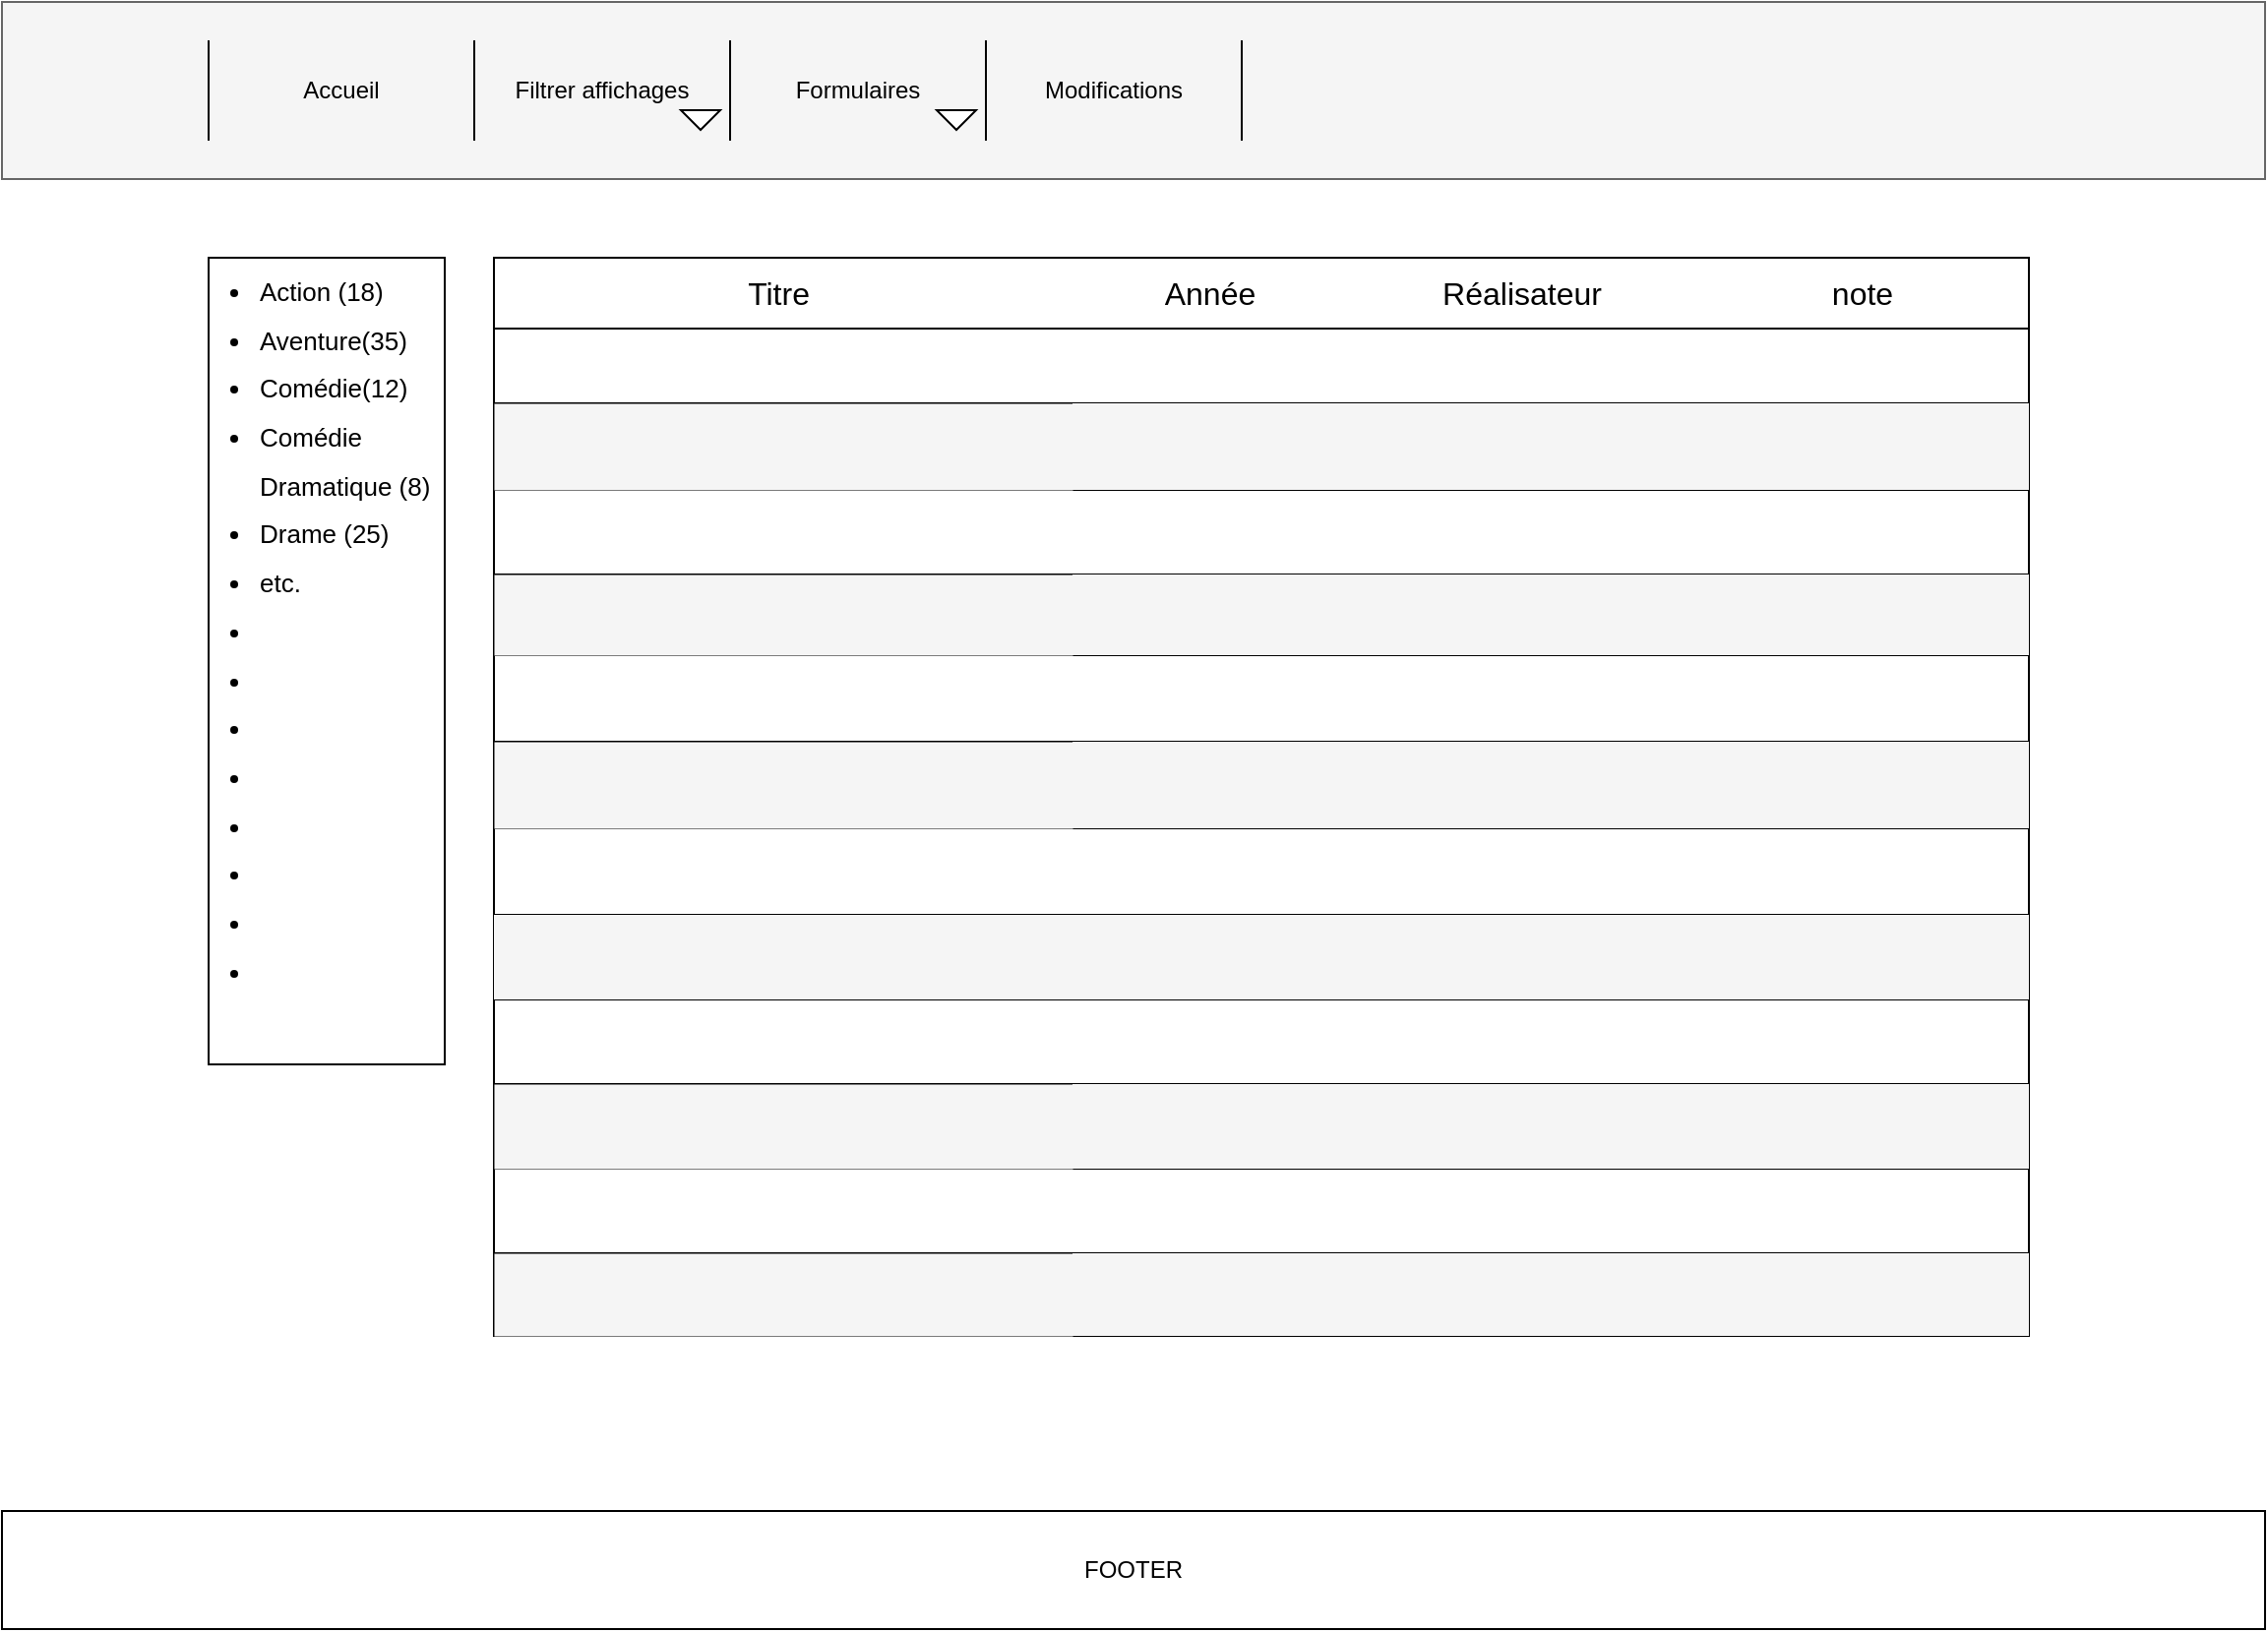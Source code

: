 <mxfile version="21.1.8" type="github">
  <diagram name="Page-1" id="03018318-947c-dd8e-b7a3-06fadd420f32">
    <mxGraphModel dx="1912" dy="1005" grid="1" gridSize="10" guides="1" tooltips="1" connect="1" arrows="1" fold="1" page="1" pageScale="1" pageWidth="1100" pageHeight="850" background="none" math="0" shadow="0">
      <root>
        <mxCell id="0" />
        <mxCell id="1" parent="0" />
        <mxCell id="u8-QzK9I8CVxJScZZYZj-1" value="FOOTER" style="rounded=0;whiteSpace=wrap;html=1;resizeWidth=0;" vertex="1" parent="1">
          <mxGeometry x="10" y="767" width="1150" height="60" as="geometry" />
        </mxCell>
        <mxCell id="u8-QzK9I8CVxJScZZYZj-2" value="" style="rounded=0;whiteSpace=wrap;html=1;fillColor=#f5f5f5;fontColor=#333333;strokeColor=#666666;" vertex="1" parent="1">
          <mxGeometry x="10" width="1150" height="90" as="geometry" />
        </mxCell>
        <mxCell id="u8-QzK9I8CVxJScZZYZj-3" value="&lt;div align=&quot;center&quot;&gt;Filtrer affichages&lt;/div&gt;" style="shape=partialRectangle;whiteSpace=wrap;html=1;bottom=0;top=0;fillColor=none;align=center;" vertex="1" parent="1">
          <mxGeometry x="250" y="20" width="130" height="50" as="geometry" />
        </mxCell>
        <mxCell id="u8-QzK9I8CVxJScZZYZj-4" value="Formulaires" style="shape=partialRectangle;whiteSpace=wrap;html=1;bottom=0;top=0;fillColor=none;" vertex="1" parent="1">
          <mxGeometry x="380" y="20" width="130" height="50" as="geometry" />
        </mxCell>
        <mxCell id="u8-QzK9I8CVxJScZZYZj-5" value="Modifications" style="shape=partialRectangle;whiteSpace=wrap;html=1;bottom=0;top=0;fillColor=none;" vertex="1" parent="1">
          <mxGeometry x="510" y="20" width="130" height="50" as="geometry" />
        </mxCell>
        <mxCell id="u8-QzK9I8CVxJScZZYZj-6" value="&lt;p style=&quot;line-height: 120%;&quot;&gt;Accueil&lt;/p&gt;" style="shape=partialRectangle;whiteSpace=wrap;html=1;bottom=0;top=0;fillColor=none;" vertex="1" parent="1">
          <mxGeometry x="115" y="20" width="135" height="50" as="geometry" />
        </mxCell>
        <mxCell id="u8-QzK9I8CVxJScZZYZj-12" value="" style="triangle;whiteSpace=wrap;html=1;rotation=90;" vertex="1" parent="1">
          <mxGeometry x="360" y="50" width="10" height="20" as="geometry" />
        </mxCell>
        <mxCell id="u8-QzK9I8CVxJScZZYZj-13" value="" style="triangle;whiteSpace=wrap;html=1;rotation=90;" vertex="1" parent="1">
          <mxGeometry x="490" y="50" width="10" height="20" as="geometry" />
        </mxCell>
        <mxCell id="u8-QzK9I8CVxJScZZYZj-15" value="&lt;div style=&quot;font-size: 13px; line-height: 190%;&quot; align=&quot;left&quot;&gt;&lt;ul style=&quot;font-size: 13px; line-height: 190%;&quot;&gt;&lt;li style=&quot;font-size: 13px;&quot;&gt;Action (18)&lt;/li&gt;&lt;li style=&quot;font-size: 13px;&quot;&gt;Aventure(35)&lt;/li&gt;&lt;li style=&quot;font-size: 13px;&quot;&gt;Comédie(12)&lt;/li&gt;&lt;li style=&quot;font-size: 13px;&quot;&gt;Comédie Dramatique (8)&lt;br style=&quot;font-size: 13px;&quot;&gt;&lt;/li&gt;&lt;li style=&quot;font-size: 13px;&quot;&gt;Drame (25)&lt;/li&gt;&lt;li style=&quot;font-size: 13px;&quot;&gt;etc.&lt;/li&gt;&lt;li style=&quot;font-size: 13px;&quot;&gt;&amp;nbsp;&lt;/li&gt;&lt;li style=&quot;font-size: 13px;&quot;&gt;&amp;nbsp;&lt;/li&gt;&lt;li style=&quot;font-size: 13px;&quot;&gt;&amp;nbsp;&lt;/li&gt;&lt;li style=&quot;font-size: 13px;&quot;&gt;&amp;nbsp;&lt;/li&gt;&lt;li style=&quot;font-size: 13px;&quot;&gt;&amp;nbsp;&lt;/li&gt;&lt;li style=&quot;font-size: 13px;&quot;&gt;&amp;nbsp;&lt;/li&gt;&lt;li style=&quot;font-size: 13px;&quot;&gt;&amp;nbsp;&lt;/li&gt;&lt;li style=&quot;font-size: 13px;&quot;&gt;&lt;br style=&quot;font-size: 13px;&quot;&gt;&lt;/li&gt;&lt;/ul&gt;&lt;/div&gt;&lt;blockquote style=&quot;font-size: 13px;&quot;&gt;&lt;div style=&quot;font-size: 13px;&quot; align=&quot;left&quot;&gt;&lt;br style=&quot;font-size: 13px;&quot;&gt;&lt;/div&gt;&lt;/blockquote&gt;" style="rounded=0;html=1;spacingLeft=-13;spacing=0;whiteSpace=wrap;verticalAlign=middle;fontSize=13;textDirection=ltr;spacingBottom=0;" vertex="1" parent="1">
          <mxGeometry x="115" y="130" width="120" height="410" as="geometry" />
        </mxCell>
        <mxCell id="u8-QzK9I8CVxJScZZYZj-16" value="" style="shape=table;startSize=0;container=1;collapsible=0;childLayout=tableLayout;fontSize=16;columnLines=0;rowLines=1;" vertex="1" parent="1">
          <mxGeometry x="260" y="130" width="780" height="548" as="geometry" />
        </mxCell>
        <mxCell id="u8-QzK9I8CVxJScZZYZj-17" value="" style="shape=tableRow;horizontal=0;startSize=0;swimlaneHead=0;swimlaneBody=0;strokeColor=inherit;top=0;left=0;bottom=0;right=0;collapsible=0;dropTarget=0;fillColor=none;points=[[0,0.5],[1,0.5]];portConstraint=eastwest;fontSize=16;" vertex="1" parent="u8-QzK9I8CVxJScZZYZj-16">
          <mxGeometry width="780" height="36" as="geometry" />
        </mxCell>
        <mxCell id="u8-QzK9I8CVxJScZZYZj-18" value="Titre&amp;nbsp;" style="shape=partialRectangle;html=1;whiteSpace=wrap;connectable=0;strokeColor=inherit;overflow=hidden;fillColor=none;top=0;left=0;bottom=0;right=0;pointerEvents=1;fontSize=16;strokeWidth=0;" vertex="1" parent="u8-QzK9I8CVxJScZZYZj-17">
          <mxGeometry width="294" height="36" as="geometry">
            <mxRectangle width="294" height="36" as="alternateBounds" />
          </mxGeometry>
        </mxCell>
        <mxCell id="u8-QzK9I8CVxJScZZYZj-19" value="Année" style="shape=partialRectangle;html=1;whiteSpace=wrap;connectable=0;strokeColor=inherit;overflow=hidden;fillColor=none;top=0;left=0;bottom=0;right=0;pointerEvents=1;fontSize=16;" vertex="1" parent="u8-QzK9I8CVxJScZZYZj-17">
          <mxGeometry x="294" width="140" height="36" as="geometry">
            <mxRectangle width="140" height="36" as="alternateBounds" />
          </mxGeometry>
        </mxCell>
        <mxCell id="u8-QzK9I8CVxJScZZYZj-20" value="Réalisateur" style="shape=partialRectangle;html=1;whiteSpace=wrap;connectable=0;strokeColor=inherit;overflow=hidden;fillColor=none;top=0;left=0;bottom=0;right=0;pointerEvents=1;fontSize=16;" vertex="1" parent="u8-QzK9I8CVxJScZZYZj-17">
          <mxGeometry x="434" width="177" height="36" as="geometry">
            <mxRectangle width="177" height="36" as="alternateBounds" />
          </mxGeometry>
        </mxCell>
        <mxCell id="u8-QzK9I8CVxJScZZYZj-21" value="note" style="shape=partialRectangle;html=1;whiteSpace=wrap;connectable=0;strokeColor=inherit;overflow=hidden;fillColor=none;top=0;left=0;bottom=0;right=0;pointerEvents=1;fontSize=16;" vertex="1" parent="u8-QzK9I8CVxJScZZYZj-17">
          <mxGeometry x="611" width="169" height="36" as="geometry">
            <mxRectangle width="169" height="36" as="alternateBounds" />
          </mxGeometry>
        </mxCell>
        <mxCell id="u8-QzK9I8CVxJScZZYZj-22" value="" style="shape=tableRow;horizontal=0;startSize=0;swimlaneHead=0;swimlaneBody=0;strokeColor=inherit;top=0;left=0;bottom=0;right=0;collapsible=0;dropTarget=0;fillColor=none;points=[[0,0.5],[1,0.5]];portConstraint=eastwest;fontSize=16;" vertex="1" parent="u8-QzK9I8CVxJScZZYZj-16">
          <mxGeometry y="36" width="780" height="38" as="geometry" />
        </mxCell>
        <mxCell id="u8-QzK9I8CVxJScZZYZj-23" value="" style="shape=partialRectangle;html=1;whiteSpace=wrap;connectable=0;overflow=hidden;top=0;left=0;bottom=0;right=0;pointerEvents=1;fontSize=16;strokeWidth=0;fillColor=none;strokeColor=inherit;" vertex="1" parent="u8-QzK9I8CVxJScZZYZj-22">
          <mxGeometry width="294" height="38" as="geometry">
            <mxRectangle width="294" height="38" as="alternateBounds" />
          </mxGeometry>
        </mxCell>
        <mxCell id="u8-QzK9I8CVxJScZZYZj-24" value="" style="shape=partialRectangle;html=1;whiteSpace=wrap;connectable=0;strokeColor=inherit;overflow=hidden;fillColor=none;top=0;left=0;bottom=0;right=0;pointerEvents=1;fontSize=16;" vertex="1" parent="u8-QzK9I8CVxJScZZYZj-22">
          <mxGeometry x="294" width="140" height="38" as="geometry">
            <mxRectangle width="140" height="38" as="alternateBounds" />
          </mxGeometry>
        </mxCell>
        <mxCell id="u8-QzK9I8CVxJScZZYZj-25" value="" style="shape=partialRectangle;html=1;whiteSpace=wrap;connectable=0;strokeColor=inherit;overflow=hidden;fillColor=none;top=0;left=0;bottom=0;right=0;pointerEvents=1;fontSize=16;" vertex="1" parent="u8-QzK9I8CVxJScZZYZj-22">
          <mxGeometry x="434" width="177" height="38" as="geometry">
            <mxRectangle width="177" height="38" as="alternateBounds" />
          </mxGeometry>
        </mxCell>
        <mxCell id="u8-QzK9I8CVxJScZZYZj-26" style="shape=partialRectangle;html=1;whiteSpace=wrap;connectable=0;strokeColor=inherit;overflow=hidden;fillColor=none;top=0;left=0;bottom=0;right=0;pointerEvents=1;fontSize=16;" vertex="1" parent="u8-QzK9I8CVxJScZZYZj-22">
          <mxGeometry x="611" width="169" height="38" as="geometry">
            <mxRectangle width="169" height="38" as="alternateBounds" />
          </mxGeometry>
        </mxCell>
        <mxCell id="u8-QzK9I8CVxJScZZYZj-27" value="" style="shape=tableRow;horizontal=0;startSize=0;swimlaneHead=0;swimlaneBody=0;strokeColor=inherit;top=0;left=0;bottom=0;right=0;collapsible=0;dropTarget=0;fillColor=none;points=[[0,0.5],[1,0.5]];portConstraint=eastwest;fontSize=16;" vertex="1" parent="u8-QzK9I8CVxJScZZYZj-16">
          <mxGeometry y="74" width="780" height="44" as="geometry" />
        </mxCell>
        <mxCell id="u8-QzK9I8CVxJScZZYZj-28" value="" style="shape=partialRectangle;html=1;whiteSpace=wrap;connectable=0;overflow=hidden;top=0;left=0;bottom=0;right=0;pointerEvents=1;fontSize=16;strokeWidth=0;fillColor=#f5f5f5;strokeColor=#666666;fontColor=#333333;" vertex="1" parent="u8-QzK9I8CVxJScZZYZj-27">
          <mxGeometry width="294" height="44" as="geometry">
            <mxRectangle width="294" height="44" as="alternateBounds" />
          </mxGeometry>
        </mxCell>
        <mxCell id="u8-QzK9I8CVxJScZZYZj-29" value="" style="shape=partialRectangle;html=1;whiteSpace=wrap;connectable=0;strokeColor=#666666;overflow=hidden;fillColor=#f5f5f5;top=0;left=0;bottom=0;right=0;pointerEvents=1;fontSize=16;fontColor=#333333;" vertex="1" parent="u8-QzK9I8CVxJScZZYZj-27">
          <mxGeometry x="294" width="140" height="44" as="geometry">
            <mxRectangle width="140" height="44" as="alternateBounds" />
          </mxGeometry>
        </mxCell>
        <mxCell id="u8-QzK9I8CVxJScZZYZj-30" value="" style="shape=partialRectangle;html=1;whiteSpace=wrap;connectable=0;strokeColor=#666666;overflow=hidden;fillColor=#f5f5f5;top=0;left=0;bottom=0;right=0;pointerEvents=1;fontSize=16;fontColor=#333333;" vertex="1" parent="u8-QzK9I8CVxJScZZYZj-27">
          <mxGeometry x="434" width="177" height="44" as="geometry">
            <mxRectangle width="177" height="44" as="alternateBounds" />
          </mxGeometry>
        </mxCell>
        <mxCell id="u8-QzK9I8CVxJScZZYZj-31" style="shape=partialRectangle;html=1;whiteSpace=wrap;connectable=0;strokeColor=#666666;overflow=hidden;fillColor=#f5f5f5;top=0;left=0;bottom=0;right=0;pointerEvents=1;fontSize=16;fontColor=#333333;" vertex="1" parent="u8-QzK9I8CVxJScZZYZj-27">
          <mxGeometry x="611" width="169" height="44" as="geometry">
            <mxRectangle width="169" height="44" as="alternateBounds" />
          </mxGeometry>
        </mxCell>
        <mxCell id="u8-QzK9I8CVxJScZZYZj-32" style="shape=tableRow;horizontal=0;startSize=0;swimlaneHead=0;swimlaneBody=0;strokeColor=inherit;top=0;left=0;bottom=0;right=0;collapsible=0;dropTarget=0;fillColor=none;points=[[0,0.5],[1,0.5]];portConstraint=eastwest;fontSize=16;" vertex="1" parent="u8-QzK9I8CVxJScZZYZj-16">
          <mxGeometry y="118" width="780" height="43" as="geometry" />
        </mxCell>
        <mxCell id="u8-QzK9I8CVxJScZZYZj-33" style="shape=partialRectangle;html=1;whiteSpace=wrap;connectable=0;overflow=hidden;top=0;left=0;bottom=0;right=0;pointerEvents=1;fontSize=16;strokeWidth=0;fillColor=none;strokeColor=inherit;" vertex="1" parent="u8-QzK9I8CVxJScZZYZj-32">
          <mxGeometry width="294" height="43" as="geometry">
            <mxRectangle width="294" height="43" as="alternateBounds" />
          </mxGeometry>
        </mxCell>
        <mxCell id="u8-QzK9I8CVxJScZZYZj-34" style="shape=partialRectangle;html=1;whiteSpace=wrap;connectable=0;strokeColor=inherit;overflow=hidden;fillColor=none;top=0;left=0;bottom=0;right=0;pointerEvents=1;fontSize=16;" vertex="1" parent="u8-QzK9I8CVxJScZZYZj-32">
          <mxGeometry x="294" width="140" height="43" as="geometry">
            <mxRectangle width="140" height="43" as="alternateBounds" />
          </mxGeometry>
        </mxCell>
        <mxCell id="u8-QzK9I8CVxJScZZYZj-35" style="shape=partialRectangle;html=1;whiteSpace=wrap;connectable=0;strokeColor=inherit;overflow=hidden;fillColor=none;top=0;left=0;bottom=0;right=0;pointerEvents=1;fontSize=16;" vertex="1" parent="u8-QzK9I8CVxJScZZYZj-32">
          <mxGeometry x="434" width="177" height="43" as="geometry">
            <mxRectangle width="177" height="43" as="alternateBounds" />
          </mxGeometry>
        </mxCell>
        <mxCell id="u8-QzK9I8CVxJScZZYZj-36" style="shape=partialRectangle;html=1;whiteSpace=wrap;connectable=0;strokeColor=inherit;overflow=hidden;fillColor=none;top=0;left=0;bottom=0;right=0;pointerEvents=1;fontSize=16;" vertex="1" parent="u8-QzK9I8CVxJScZZYZj-32">
          <mxGeometry x="611" width="169" height="43" as="geometry">
            <mxRectangle width="169" height="43" as="alternateBounds" />
          </mxGeometry>
        </mxCell>
        <mxCell id="u8-QzK9I8CVxJScZZYZj-37" style="shape=tableRow;horizontal=0;startSize=0;swimlaneHead=0;swimlaneBody=0;strokeColor=inherit;top=0;left=0;bottom=0;right=0;collapsible=0;dropTarget=0;fillColor=none;points=[[0,0.5],[1,0.5]];portConstraint=eastwest;fontSize=16;" vertex="1" parent="u8-QzK9I8CVxJScZZYZj-16">
          <mxGeometry y="161" width="780" height="41" as="geometry" />
        </mxCell>
        <mxCell id="u8-QzK9I8CVxJScZZYZj-38" style="shape=partialRectangle;html=1;whiteSpace=wrap;connectable=0;overflow=hidden;top=0;left=0;bottom=0;right=0;pointerEvents=1;fontSize=16;strokeWidth=0;fillColor=#f5f5f5;strokeColor=#666666;fontColor=#333333;" vertex="1" parent="u8-QzK9I8CVxJScZZYZj-37">
          <mxGeometry width="294" height="41" as="geometry">
            <mxRectangle width="294" height="41" as="alternateBounds" />
          </mxGeometry>
        </mxCell>
        <mxCell id="u8-QzK9I8CVxJScZZYZj-39" style="shape=partialRectangle;html=1;whiteSpace=wrap;connectable=0;strokeColor=#666666;overflow=hidden;fillColor=#f5f5f5;top=0;left=0;bottom=0;right=0;pointerEvents=1;fontSize=16;fontColor=#333333;" vertex="1" parent="u8-QzK9I8CVxJScZZYZj-37">
          <mxGeometry x="294" width="140" height="41" as="geometry">
            <mxRectangle width="140" height="41" as="alternateBounds" />
          </mxGeometry>
        </mxCell>
        <mxCell id="u8-QzK9I8CVxJScZZYZj-40" style="shape=partialRectangle;html=1;whiteSpace=wrap;connectable=0;strokeColor=#666666;overflow=hidden;fillColor=#f5f5f5;top=0;left=0;bottom=0;right=0;pointerEvents=1;fontSize=16;fontColor=#333333;" vertex="1" parent="u8-QzK9I8CVxJScZZYZj-37">
          <mxGeometry x="434" width="177" height="41" as="geometry">
            <mxRectangle width="177" height="41" as="alternateBounds" />
          </mxGeometry>
        </mxCell>
        <mxCell id="u8-QzK9I8CVxJScZZYZj-41" style="shape=partialRectangle;html=1;whiteSpace=wrap;connectable=0;strokeColor=#666666;overflow=hidden;fillColor=#f5f5f5;top=0;left=0;bottom=0;right=0;pointerEvents=1;fontSize=16;fontColor=#333333;" vertex="1" parent="u8-QzK9I8CVxJScZZYZj-37">
          <mxGeometry x="611" width="169" height="41" as="geometry">
            <mxRectangle width="169" height="41" as="alternateBounds" />
          </mxGeometry>
        </mxCell>
        <mxCell id="u8-QzK9I8CVxJScZZYZj-77" style="shape=tableRow;horizontal=0;startSize=0;swimlaneHead=0;swimlaneBody=0;strokeColor=inherit;top=0;left=0;bottom=0;right=0;collapsible=0;dropTarget=0;fillColor=none;points=[[0,0.5],[1,0.5]];portConstraint=eastwest;fontSize=16;" vertex="1" parent="u8-QzK9I8CVxJScZZYZj-16">
          <mxGeometry y="202" width="780" height="44" as="geometry" />
        </mxCell>
        <mxCell id="u8-QzK9I8CVxJScZZYZj-78" style="shape=partialRectangle;html=1;whiteSpace=wrap;connectable=0;overflow=hidden;top=0;left=0;bottom=0;right=0;pointerEvents=1;fontSize=16;strokeWidth=0;fillColor=none;strokeColor=inherit;" vertex="1" parent="u8-QzK9I8CVxJScZZYZj-77">
          <mxGeometry width="294" height="44" as="geometry">
            <mxRectangle width="294" height="44" as="alternateBounds" />
          </mxGeometry>
        </mxCell>
        <mxCell id="u8-QzK9I8CVxJScZZYZj-79" style="shape=partialRectangle;html=1;whiteSpace=wrap;connectable=0;strokeColor=inherit;overflow=hidden;fillColor=none;top=0;left=0;bottom=0;right=0;pointerEvents=1;fontSize=16;" vertex="1" parent="u8-QzK9I8CVxJScZZYZj-77">
          <mxGeometry x="294" width="140" height="44" as="geometry">
            <mxRectangle width="140" height="44" as="alternateBounds" />
          </mxGeometry>
        </mxCell>
        <mxCell id="u8-QzK9I8CVxJScZZYZj-80" style="shape=partialRectangle;html=1;whiteSpace=wrap;connectable=0;strokeColor=inherit;overflow=hidden;fillColor=none;top=0;left=0;bottom=0;right=0;pointerEvents=1;fontSize=16;" vertex="1" parent="u8-QzK9I8CVxJScZZYZj-77">
          <mxGeometry x="434" width="177" height="44" as="geometry">
            <mxRectangle width="177" height="44" as="alternateBounds" />
          </mxGeometry>
        </mxCell>
        <mxCell id="u8-QzK9I8CVxJScZZYZj-81" style="shape=partialRectangle;html=1;whiteSpace=wrap;connectable=0;strokeColor=inherit;overflow=hidden;fillColor=none;top=0;left=0;bottom=0;right=0;pointerEvents=1;fontSize=16;" vertex="1" parent="u8-QzK9I8CVxJScZZYZj-77">
          <mxGeometry x="611" width="169" height="44" as="geometry">
            <mxRectangle width="169" height="44" as="alternateBounds" />
          </mxGeometry>
        </mxCell>
        <mxCell id="u8-QzK9I8CVxJScZZYZj-42" style="shape=tableRow;horizontal=0;startSize=0;swimlaneHead=0;swimlaneBody=0;strokeColor=inherit;top=0;left=0;bottom=0;right=0;collapsible=0;dropTarget=0;fillColor=none;points=[[0,0.5],[1,0.5]];portConstraint=eastwest;fontSize=16;" vertex="1" parent="u8-QzK9I8CVxJScZZYZj-16">
          <mxGeometry y="246" width="780" height="44" as="geometry" />
        </mxCell>
        <mxCell id="u8-QzK9I8CVxJScZZYZj-43" style="shape=partialRectangle;html=1;whiteSpace=wrap;connectable=0;overflow=hidden;top=0;left=0;bottom=0;right=0;pointerEvents=1;fontSize=16;strokeWidth=0;fillColor=#f5f5f5;strokeColor=#666666;fontColor=#333333;" vertex="1" parent="u8-QzK9I8CVxJScZZYZj-42">
          <mxGeometry width="294" height="44" as="geometry">
            <mxRectangle width="294" height="44" as="alternateBounds" />
          </mxGeometry>
        </mxCell>
        <mxCell id="u8-QzK9I8CVxJScZZYZj-44" style="shape=partialRectangle;html=1;whiteSpace=wrap;connectable=0;strokeColor=#666666;overflow=hidden;fillColor=#f5f5f5;top=0;left=0;bottom=0;right=0;pointerEvents=1;fontSize=16;fontColor=#333333;" vertex="1" parent="u8-QzK9I8CVxJScZZYZj-42">
          <mxGeometry x="294" width="140" height="44" as="geometry">
            <mxRectangle width="140" height="44" as="alternateBounds" />
          </mxGeometry>
        </mxCell>
        <mxCell id="u8-QzK9I8CVxJScZZYZj-45" style="shape=partialRectangle;html=1;whiteSpace=wrap;connectable=0;strokeColor=#666666;overflow=hidden;fillColor=#f5f5f5;top=0;left=0;bottom=0;right=0;pointerEvents=1;fontSize=16;fontColor=#333333;" vertex="1" parent="u8-QzK9I8CVxJScZZYZj-42">
          <mxGeometry x="434" width="177" height="44" as="geometry">
            <mxRectangle width="177" height="44" as="alternateBounds" />
          </mxGeometry>
        </mxCell>
        <mxCell id="u8-QzK9I8CVxJScZZYZj-46" style="shape=partialRectangle;html=1;whiteSpace=wrap;connectable=0;strokeColor=#666666;overflow=hidden;fillColor=#f5f5f5;top=0;left=0;bottom=0;right=0;pointerEvents=1;fontSize=16;fontColor=#333333;" vertex="1" parent="u8-QzK9I8CVxJScZZYZj-42">
          <mxGeometry x="611" width="169" height="44" as="geometry">
            <mxRectangle width="169" height="44" as="alternateBounds" />
          </mxGeometry>
        </mxCell>
        <mxCell id="u8-QzK9I8CVxJScZZYZj-72" style="shape=tableRow;horizontal=0;startSize=0;swimlaneHead=0;swimlaneBody=0;strokeColor=inherit;top=0;left=0;bottom=0;right=0;collapsible=0;dropTarget=0;fillColor=none;points=[[0,0.5],[1,0.5]];portConstraint=eastwest;fontSize=16;" vertex="1" parent="u8-QzK9I8CVxJScZZYZj-16">
          <mxGeometry y="290" width="780" height="44" as="geometry" />
        </mxCell>
        <mxCell id="u8-QzK9I8CVxJScZZYZj-73" style="shape=partialRectangle;html=1;whiteSpace=wrap;connectable=0;overflow=hidden;top=0;left=0;bottom=0;right=0;pointerEvents=1;fontSize=16;strokeWidth=0;fillColor=none;strokeColor=inherit;" vertex="1" parent="u8-QzK9I8CVxJScZZYZj-72">
          <mxGeometry width="294" height="44" as="geometry">
            <mxRectangle width="294" height="44" as="alternateBounds" />
          </mxGeometry>
        </mxCell>
        <mxCell id="u8-QzK9I8CVxJScZZYZj-74" style="shape=partialRectangle;html=1;whiteSpace=wrap;connectable=0;strokeColor=inherit;overflow=hidden;fillColor=none;top=0;left=0;bottom=0;right=0;pointerEvents=1;fontSize=16;" vertex="1" parent="u8-QzK9I8CVxJScZZYZj-72">
          <mxGeometry x="294" width="140" height="44" as="geometry">
            <mxRectangle width="140" height="44" as="alternateBounds" />
          </mxGeometry>
        </mxCell>
        <mxCell id="u8-QzK9I8CVxJScZZYZj-75" style="shape=partialRectangle;html=1;whiteSpace=wrap;connectable=0;strokeColor=inherit;overflow=hidden;fillColor=none;top=0;left=0;bottom=0;right=0;pointerEvents=1;fontSize=16;" vertex="1" parent="u8-QzK9I8CVxJScZZYZj-72">
          <mxGeometry x="434" width="177" height="44" as="geometry">
            <mxRectangle width="177" height="44" as="alternateBounds" />
          </mxGeometry>
        </mxCell>
        <mxCell id="u8-QzK9I8CVxJScZZYZj-76" style="shape=partialRectangle;html=1;whiteSpace=wrap;connectable=0;strokeColor=inherit;overflow=hidden;fillColor=none;top=0;left=0;bottom=0;right=0;pointerEvents=1;fontSize=16;strokeWidth=0;" vertex="1" parent="u8-QzK9I8CVxJScZZYZj-72">
          <mxGeometry x="611" width="169" height="44" as="geometry">
            <mxRectangle width="169" height="44" as="alternateBounds" />
          </mxGeometry>
        </mxCell>
        <mxCell id="u8-QzK9I8CVxJScZZYZj-47" style="shape=tableRow;horizontal=0;startSize=0;swimlaneHead=0;swimlaneBody=0;strokeColor=#666666;top=0;left=0;bottom=0;right=0;collapsible=0;dropTarget=0;fillColor=#f5f5f5;points=[[0,0.5],[1,0.5]];portConstraint=eastwest;fontSize=16;fontColor=#333333;" vertex="1" parent="u8-QzK9I8CVxJScZZYZj-16">
          <mxGeometry y="334" width="780" height="43" as="geometry" />
        </mxCell>
        <mxCell id="u8-QzK9I8CVxJScZZYZj-48" style="shape=partialRectangle;html=1;whiteSpace=wrap;connectable=0;overflow=hidden;top=0;left=0;bottom=0;right=0;pointerEvents=1;fontSize=16;strokeWidth=0;fillColor=none;strokeColor=inherit;" vertex="1" parent="u8-QzK9I8CVxJScZZYZj-47">
          <mxGeometry width="294" height="43" as="geometry">
            <mxRectangle width="294" height="43" as="alternateBounds" />
          </mxGeometry>
        </mxCell>
        <mxCell id="u8-QzK9I8CVxJScZZYZj-49" style="shape=partialRectangle;html=1;whiteSpace=wrap;connectable=0;strokeColor=inherit;overflow=hidden;fillColor=none;top=0;left=0;bottom=0;right=0;pointerEvents=1;fontSize=16;" vertex="1" parent="u8-QzK9I8CVxJScZZYZj-47">
          <mxGeometry x="294" width="140" height="43" as="geometry">
            <mxRectangle width="140" height="43" as="alternateBounds" />
          </mxGeometry>
        </mxCell>
        <mxCell id="u8-QzK9I8CVxJScZZYZj-50" style="shape=partialRectangle;html=1;whiteSpace=wrap;connectable=0;strokeColor=inherit;overflow=hidden;fillColor=none;top=0;left=0;bottom=0;right=0;pointerEvents=1;fontSize=16;" vertex="1" parent="u8-QzK9I8CVxJScZZYZj-47">
          <mxGeometry x="434" width="177" height="43" as="geometry">
            <mxRectangle width="177" height="43" as="alternateBounds" />
          </mxGeometry>
        </mxCell>
        <mxCell id="u8-QzK9I8CVxJScZZYZj-51" style="shape=partialRectangle;html=1;whiteSpace=wrap;connectable=0;strokeColor=inherit;overflow=hidden;fillColor=none;top=0;left=0;bottom=0;right=0;pointerEvents=1;fontSize=16;" vertex="1" parent="u8-QzK9I8CVxJScZZYZj-47">
          <mxGeometry x="611" width="169" height="43" as="geometry">
            <mxRectangle width="169" height="43" as="alternateBounds" />
          </mxGeometry>
        </mxCell>
        <mxCell id="u8-QzK9I8CVxJScZZYZj-52" style="shape=tableRow;horizontal=0;startSize=0;swimlaneHead=0;swimlaneBody=0;strokeColor=inherit;top=0;left=0;bottom=0;right=0;collapsible=0;dropTarget=0;fillColor=none;points=[[0,0.5],[1,0.5]];portConstraint=eastwest;fontSize=16;" vertex="1" parent="u8-QzK9I8CVxJScZZYZj-16">
          <mxGeometry y="377" width="780" height="43" as="geometry" />
        </mxCell>
        <mxCell id="u8-QzK9I8CVxJScZZYZj-53" style="shape=partialRectangle;html=1;whiteSpace=wrap;connectable=0;overflow=hidden;top=0;left=0;bottom=0;right=0;pointerEvents=1;fontSize=16;strokeWidth=0;fillColor=none;strokeColor=inherit;" vertex="1" parent="u8-QzK9I8CVxJScZZYZj-52">
          <mxGeometry width="294" height="43" as="geometry">
            <mxRectangle width="294" height="43" as="alternateBounds" />
          </mxGeometry>
        </mxCell>
        <mxCell id="u8-QzK9I8CVxJScZZYZj-54" style="shape=partialRectangle;html=1;whiteSpace=wrap;connectable=0;strokeColor=inherit;overflow=hidden;fillColor=none;top=0;left=0;bottom=0;right=0;pointerEvents=1;fontSize=16;" vertex="1" parent="u8-QzK9I8CVxJScZZYZj-52">
          <mxGeometry x="294" width="140" height="43" as="geometry">
            <mxRectangle width="140" height="43" as="alternateBounds" />
          </mxGeometry>
        </mxCell>
        <mxCell id="u8-QzK9I8CVxJScZZYZj-55" style="shape=partialRectangle;html=1;whiteSpace=wrap;connectable=0;strokeColor=inherit;overflow=hidden;fillColor=none;top=0;left=0;bottom=0;right=0;pointerEvents=1;fontSize=16;" vertex="1" parent="u8-QzK9I8CVxJScZZYZj-52">
          <mxGeometry x="434" width="177" height="43" as="geometry">
            <mxRectangle width="177" height="43" as="alternateBounds" />
          </mxGeometry>
        </mxCell>
        <mxCell id="u8-QzK9I8CVxJScZZYZj-56" style="shape=partialRectangle;html=1;whiteSpace=wrap;connectable=0;strokeColor=inherit;overflow=hidden;fillColor=none;top=0;left=0;bottom=0;right=0;pointerEvents=1;fontSize=16;" vertex="1" parent="u8-QzK9I8CVxJScZZYZj-52">
          <mxGeometry x="611" width="169" height="43" as="geometry">
            <mxRectangle width="169" height="43" as="alternateBounds" />
          </mxGeometry>
        </mxCell>
        <mxCell id="u8-QzK9I8CVxJScZZYZj-57" style="shape=tableRow;horizontal=0;startSize=0;swimlaneHead=0;swimlaneBody=0;strokeColor=inherit;top=0;left=0;bottom=0;right=0;collapsible=0;dropTarget=0;fillColor=none;points=[[0,0.5],[1,0.5]];portConstraint=eastwest;fontSize=16;" vertex="1" parent="u8-QzK9I8CVxJScZZYZj-16">
          <mxGeometry y="420" width="780" height="43" as="geometry" />
        </mxCell>
        <mxCell id="u8-QzK9I8CVxJScZZYZj-58" style="shape=partialRectangle;html=1;whiteSpace=wrap;connectable=0;overflow=hidden;top=0;left=0;bottom=0;right=0;pointerEvents=1;fontSize=16;strokeWidth=0;fillColor=#f5f5f5;strokeColor=#666666;fontColor=#333333;" vertex="1" parent="u8-QzK9I8CVxJScZZYZj-57">
          <mxGeometry width="294" height="43" as="geometry">
            <mxRectangle width="294" height="43" as="alternateBounds" />
          </mxGeometry>
        </mxCell>
        <mxCell id="u8-QzK9I8CVxJScZZYZj-59" style="shape=partialRectangle;html=1;whiteSpace=wrap;connectable=0;strokeColor=#666666;overflow=hidden;fillColor=#f5f5f5;top=0;left=0;bottom=0;right=0;pointerEvents=1;fontSize=16;fontColor=#333333;" vertex="1" parent="u8-QzK9I8CVxJScZZYZj-57">
          <mxGeometry x="294" width="140" height="43" as="geometry">
            <mxRectangle width="140" height="43" as="alternateBounds" />
          </mxGeometry>
        </mxCell>
        <mxCell id="u8-QzK9I8CVxJScZZYZj-60" style="shape=partialRectangle;html=1;whiteSpace=wrap;connectable=0;strokeColor=#666666;overflow=hidden;fillColor=#f5f5f5;top=0;left=0;bottom=0;right=0;pointerEvents=1;fontSize=16;fontColor=#333333;" vertex="1" parent="u8-QzK9I8CVxJScZZYZj-57">
          <mxGeometry x="434" width="177" height="43" as="geometry">
            <mxRectangle width="177" height="43" as="alternateBounds" />
          </mxGeometry>
        </mxCell>
        <mxCell id="u8-QzK9I8CVxJScZZYZj-61" style="shape=partialRectangle;html=1;whiteSpace=wrap;connectable=0;strokeColor=#666666;overflow=hidden;fillColor=#f5f5f5;top=0;left=0;bottom=0;right=0;pointerEvents=1;fontSize=16;fontColor=#333333;" vertex="1" parent="u8-QzK9I8CVxJScZZYZj-57">
          <mxGeometry x="611" width="169" height="43" as="geometry">
            <mxRectangle width="169" height="43" as="alternateBounds" />
          </mxGeometry>
        </mxCell>
        <mxCell id="u8-QzK9I8CVxJScZZYZj-62" style="shape=tableRow;horizontal=0;startSize=0;swimlaneHead=0;swimlaneBody=0;strokeColor=inherit;top=0;left=0;bottom=0;right=0;collapsible=0;dropTarget=0;fillColor=none;points=[[0,0.5],[1,0.5]];portConstraint=eastwest;fontSize=16;" vertex="1" parent="u8-QzK9I8CVxJScZZYZj-16">
          <mxGeometry y="463" width="780" height="43" as="geometry" />
        </mxCell>
        <mxCell id="u8-QzK9I8CVxJScZZYZj-63" style="shape=partialRectangle;html=1;whiteSpace=wrap;connectable=0;overflow=hidden;top=0;left=0;bottom=0;right=0;pointerEvents=1;fontSize=16;strokeWidth=0;fillColor=none;strokeColor=inherit;" vertex="1" parent="u8-QzK9I8CVxJScZZYZj-62">
          <mxGeometry width="294" height="43" as="geometry">
            <mxRectangle width="294" height="43" as="alternateBounds" />
          </mxGeometry>
        </mxCell>
        <mxCell id="u8-QzK9I8CVxJScZZYZj-64" style="shape=partialRectangle;html=1;whiteSpace=wrap;connectable=0;strokeColor=inherit;overflow=hidden;fillColor=none;top=0;left=0;bottom=0;right=0;pointerEvents=1;fontSize=16;" vertex="1" parent="u8-QzK9I8CVxJScZZYZj-62">
          <mxGeometry x="294" width="140" height="43" as="geometry">
            <mxRectangle width="140" height="43" as="alternateBounds" />
          </mxGeometry>
        </mxCell>
        <mxCell id="u8-QzK9I8CVxJScZZYZj-65" style="shape=partialRectangle;html=1;whiteSpace=wrap;connectable=0;strokeColor=inherit;overflow=hidden;fillColor=none;top=0;left=0;bottom=0;right=0;pointerEvents=1;fontSize=16;" vertex="1" parent="u8-QzK9I8CVxJScZZYZj-62">
          <mxGeometry x="434" width="177" height="43" as="geometry">
            <mxRectangle width="177" height="43" as="alternateBounds" />
          </mxGeometry>
        </mxCell>
        <mxCell id="u8-QzK9I8CVxJScZZYZj-66" style="shape=partialRectangle;html=1;whiteSpace=wrap;connectable=0;strokeColor=inherit;overflow=hidden;fillColor=none;top=0;left=0;bottom=0;right=0;pointerEvents=1;fontSize=16;" vertex="1" parent="u8-QzK9I8CVxJScZZYZj-62">
          <mxGeometry x="611" width="169" height="43" as="geometry">
            <mxRectangle width="169" height="43" as="alternateBounds" />
          </mxGeometry>
        </mxCell>
        <mxCell id="u8-QzK9I8CVxJScZZYZj-67" style="shape=tableRow;horizontal=0;startSize=0;swimlaneHead=0;swimlaneBody=0;strokeColor=inherit;top=0;left=0;bottom=0;right=0;collapsible=0;dropTarget=0;fillColor=none;points=[[0,0.5],[1,0.5]];portConstraint=eastwest;fontSize=16;" vertex="1" parent="u8-QzK9I8CVxJScZZYZj-16">
          <mxGeometry y="506" width="780" height="42" as="geometry" />
        </mxCell>
        <mxCell id="u8-QzK9I8CVxJScZZYZj-68" style="shape=partialRectangle;html=1;whiteSpace=wrap;connectable=0;overflow=hidden;top=0;left=0;bottom=0;right=0;pointerEvents=1;fontSize=16;strokeWidth=0;fillColor=#f5f5f5;strokeColor=#666666;fontColor=#333333;" vertex="1" parent="u8-QzK9I8CVxJScZZYZj-67">
          <mxGeometry width="294" height="42" as="geometry">
            <mxRectangle width="294" height="42" as="alternateBounds" />
          </mxGeometry>
        </mxCell>
        <mxCell id="u8-QzK9I8CVxJScZZYZj-69" value="" style="shape=partialRectangle;html=1;whiteSpace=wrap;connectable=0;strokeColor=#666666;overflow=hidden;fillColor=#f5f5f5;top=0;left=0;bottom=0;right=0;pointerEvents=1;fontSize=16;fontColor=#333333;" vertex="1" parent="u8-QzK9I8CVxJScZZYZj-67">
          <mxGeometry x="294" width="140" height="42" as="geometry">
            <mxRectangle width="140" height="42" as="alternateBounds" />
          </mxGeometry>
        </mxCell>
        <mxCell id="u8-QzK9I8CVxJScZZYZj-70" style="shape=partialRectangle;html=1;whiteSpace=wrap;connectable=0;strokeColor=#666666;overflow=hidden;fillColor=#f5f5f5;top=0;left=0;bottom=0;right=0;pointerEvents=1;fontSize=16;fontColor=#333333;" vertex="1" parent="u8-QzK9I8CVxJScZZYZj-67">
          <mxGeometry x="434" width="177" height="42" as="geometry">
            <mxRectangle width="177" height="42" as="alternateBounds" />
          </mxGeometry>
        </mxCell>
        <mxCell id="u8-QzK9I8CVxJScZZYZj-71" style="shape=partialRectangle;html=1;whiteSpace=wrap;connectable=0;strokeColor=#666666;overflow=hidden;fillColor=#f5f5f5;top=0;left=0;bottom=0;right=0;pointerEvents=1;fontSize=16;fontColor=#333333;" vertex="1" parent="u8-QzK9I8CVxJScZZYZj-67">
          <mxGeometry x="611" width="169" height="42" as="geometry">
            <mxRectangle width="169" height="42" as="alternateBounds" />
          </mxGeometry>
        </mxCell>
      </root>
    </mxGraphModel>
  </diagram>
</mxfile>
